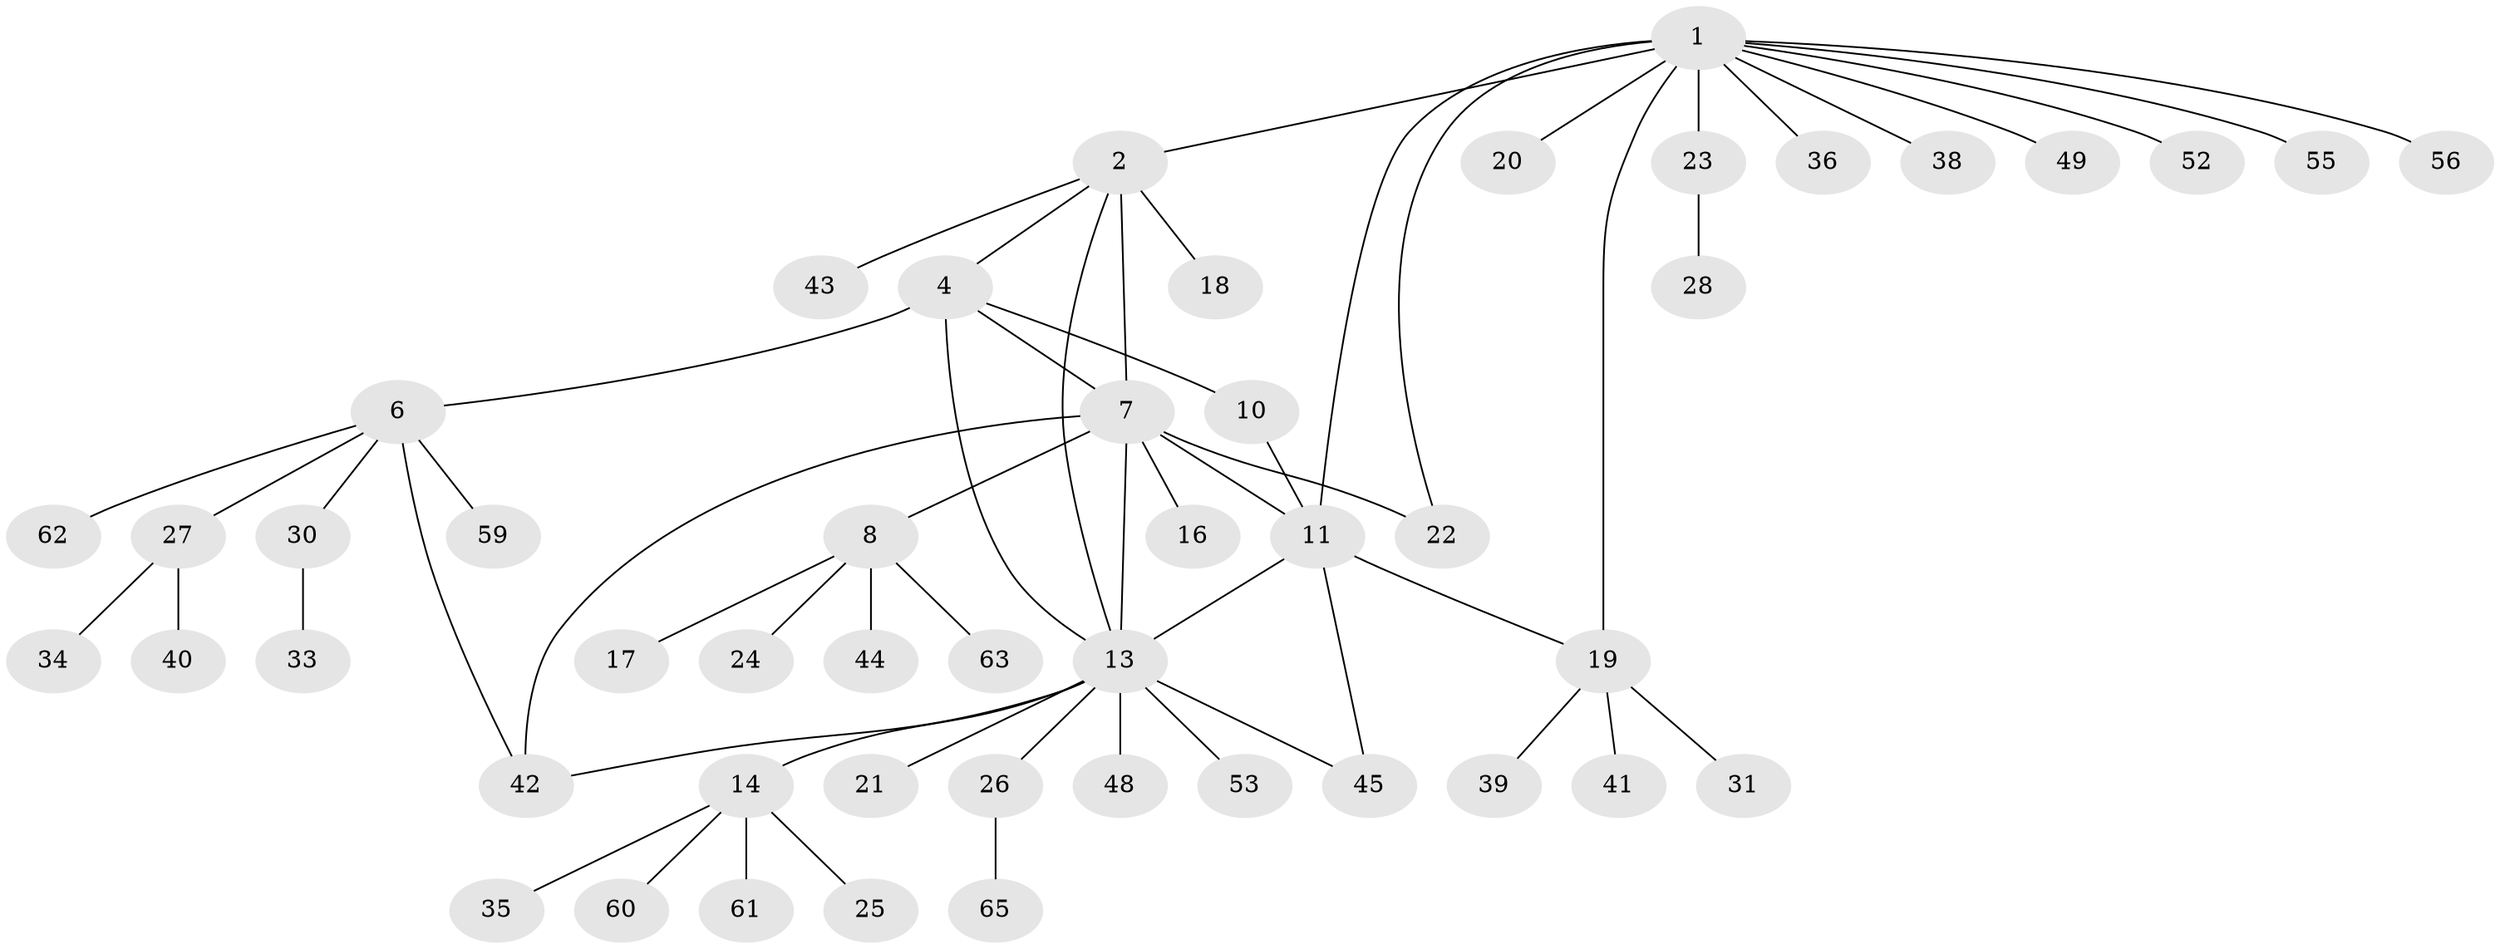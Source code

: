 // original degree distribution, {14: 0.015151515151515152, 5: 0.06060606060606061, 4: 0.07575757575757576, 7: 0.030303030303030304, 6: 0.030303030303030304, 3: 0.06060606060606061, 10: 0.015151515151515152, 1: 0.5151515151515151, 2: 0.19696969696969696}
// Generated by graph-tools (version 1.1) at 2025/11/02/27/25 16:11:36]
// undirected, 49 vertices, 59 edges
graph export_dot {
graph [start="1"]
  node [color=gray90,style=filled];
  1 [super="+29"];
  2 [super="+3"];
  4 [super="+5"];
  6 [super="+32"];
  7 [super="+9"];
  8 [super="+37"];
  10;
  11 [super="+12"];
  13 [super="+15"];
  14 [super="+57"];
  16;
  17;
  18;
  19 [super="+47"];
  20;
  21;
  22;
  23;
  24;
  25 [super="+46"];
  26;
  27;
  28 [super="+58"];
  30 [super="+64"];
  31;
  33;
  34 [super="+51"];
  35;
  36;
  38 [super="+54"];
  39;
  40;
  41;
  42 [super="+50"];
  43;
  44;
  45;
  48;
  49;
  52;
  53;
  55;
  56;
  59;
  60;
  61 [super="+66"];
  62;
  63;
  65;
  1 -- 2 [weight=2];
  1 -- 11;
  1 -- 20;
  1 -- 22;
  1 -- 23;
  1 -- 36;
  1 -- 38;
  1 -- 49;
  1 -- 52;
  1 -- 55;
  1 -- 56;
  1 -- 19;
  2 -- 7;
  2 -- 18;
  2 -- 43;
  2 -- 4;
  2 -- 13;
  4 -- 6 [weight=2];
  4 -- 10;
  4 -- 13;
  4 -- 7;
  6 -- 27;
  6 -- 30;
  6 -- 42;
  6 -- 59;
  6 -- 62;
  7 -- 8 [weight=2];
  7 -- 16;
  7 -- 22;
  7 -- 42;
  7 -- 11;
  7 -- 13;
  8 -- 17;
  8 -- 24;
  8 -- 44;
  8 -- 63;
  10 -- 11 [weight=2];
  11 -- 19;
  11 -- 45;
  11 -- 13;
  13 -- 14 [weight=2];
  13 -- 45;
  13 -- 48;
  13 -- 21;
  13 -- 53;
  13 -- 26;
  13 -- 42;
  14 -- 25;
  14 -- 35;
  14 -- 60;
  14 -- 61;
  19 -- 31;
  19 -- 39;
  19 -- 41;
  23 -- 28;
  26 -- 65;
  27 -- 34;
  27 -- 40;
  30 -- 33;
}
